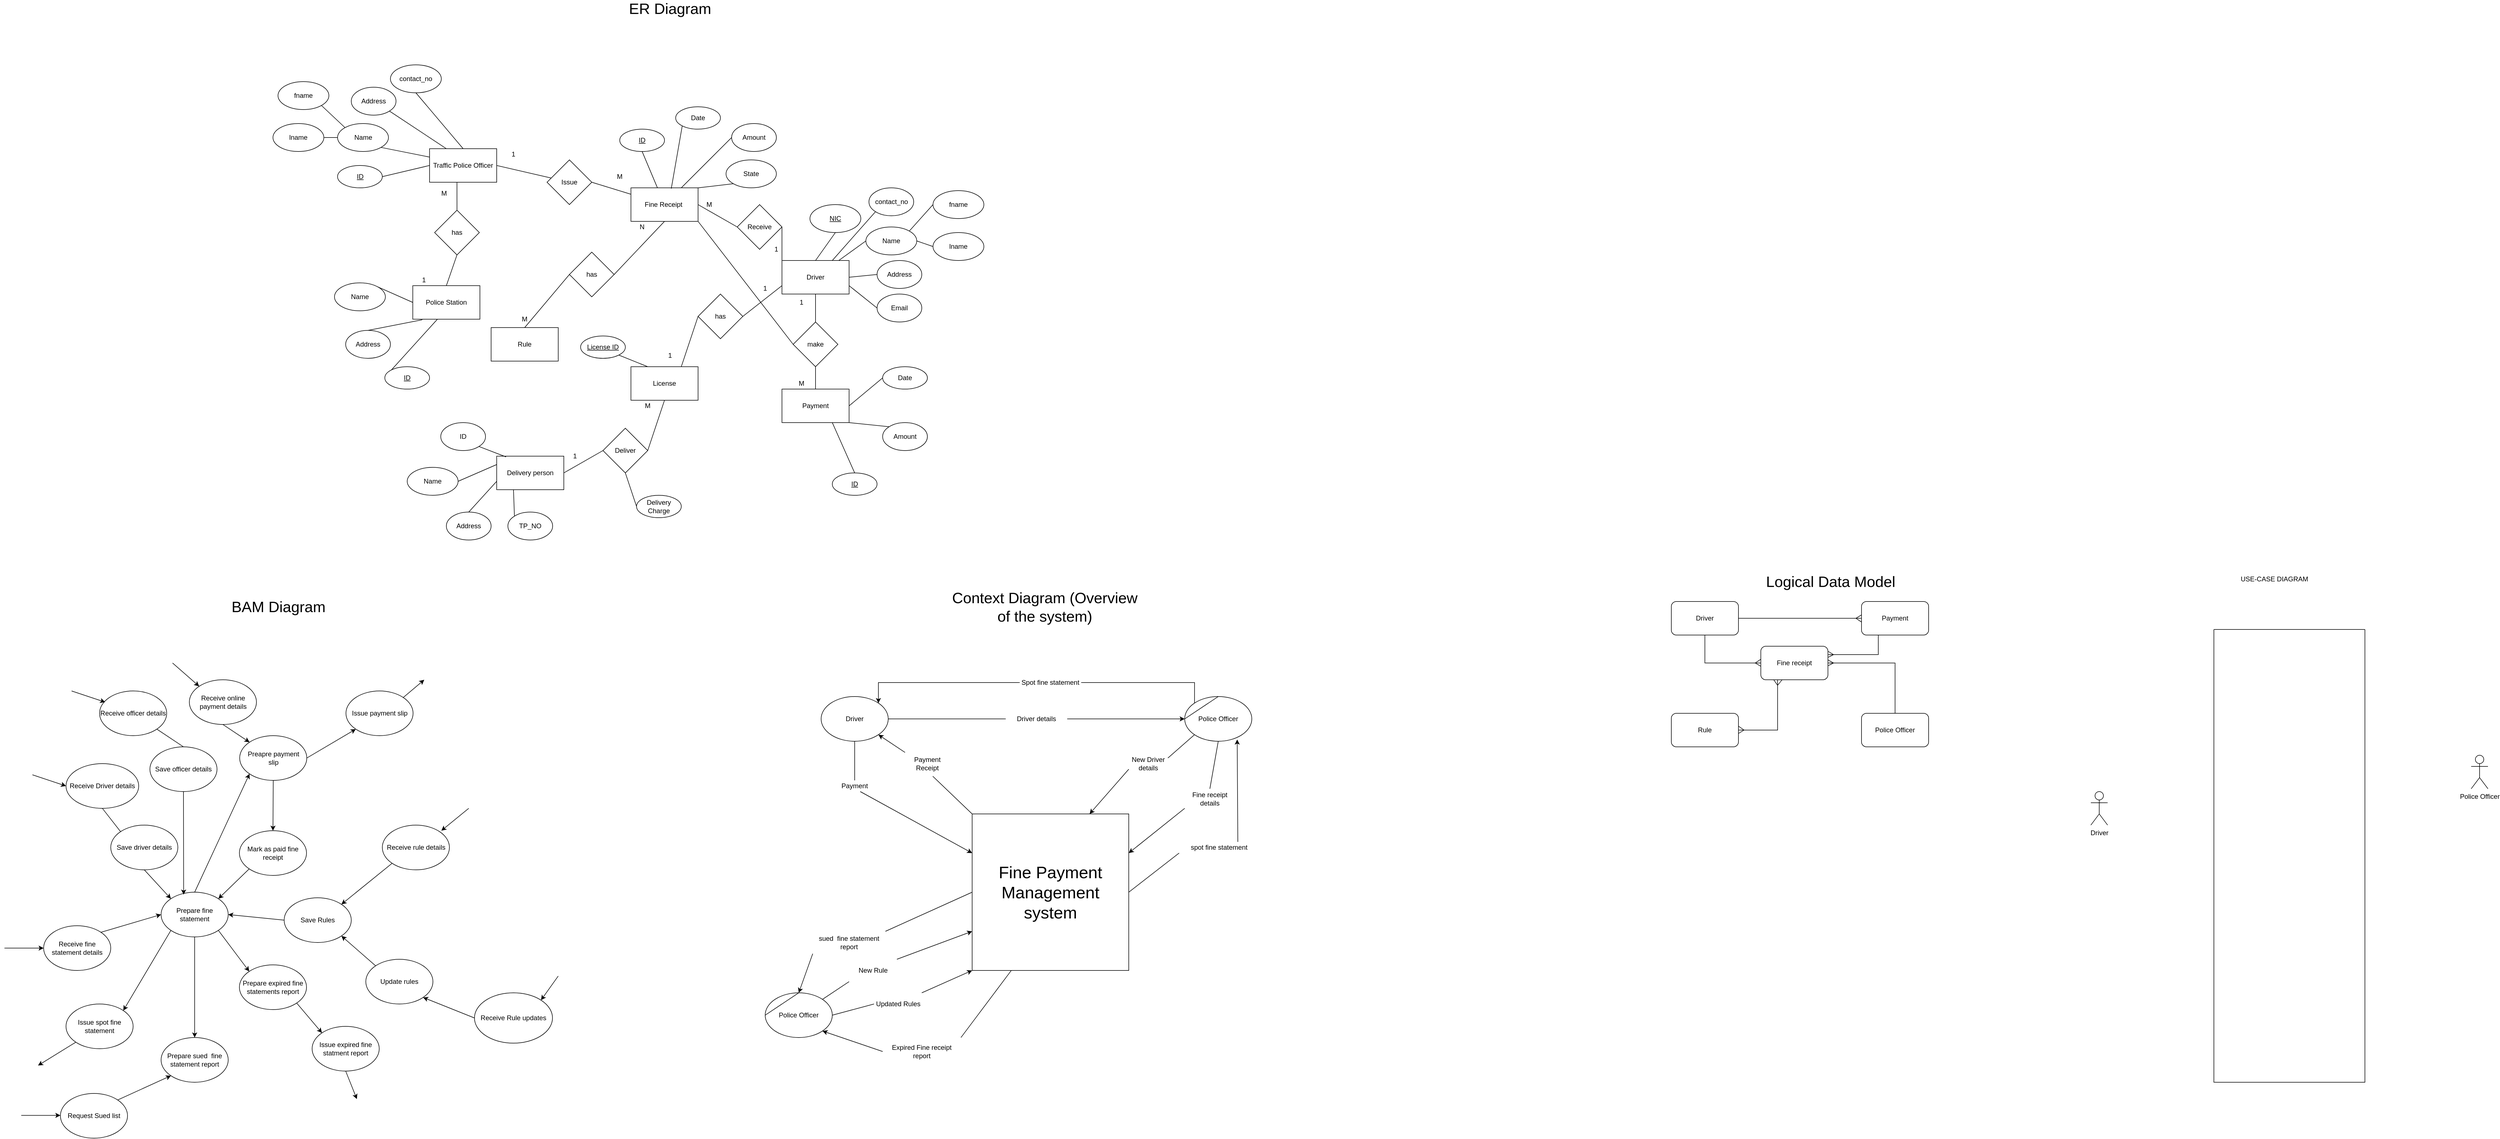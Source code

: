<mxfile version="14.9.6" type="device"><diagram id="SOMLoF3WsTSapJryf_OE" name="Page-1"><mxGraphModel dx="1952" dy="1344" grid="1" gridSize="10" guides="1" tooltips="1" connect="1" arrows="1" fold="1" page="1" pageScale="1" pageWidth="1100" pageHeight="850" math="0" shadow="0"><root><mxCell id="0"/><mxCell id="1" parent="0"/><mxCell id="6m4Za0w3_6mD5uluf5wM-3" style="rounded=0;orthogonalLoop=1;jettySize=auto;html=1;exitX=1;exitY=0.5;exitDx=0;exitDy=0;endArrow=none;endFill=0;" parent="1" source="eKepySgsx1S8fbfSfoYt-1" target="6m4Za0w3_6mD5uluf5wM-2" edge="1"><mxGeometry relative="1" as="geometry"/></mxCell><mxCell id="eKepySgsx1S8fbfSfoYt-1" value="Traffic Police Officer" style="rounded=0;whiteSpace=wrap;html=1;" parent="1" vertex="1"><mxGeometry x="180" y="110" width="120" height="60" as="geometry"/></mxCell><mxCell id="eKepySgsx1S8fbfSfoYt-10" style="rounded=0;orthogonalLoop=1;jettySize=auto;html=1;exitX=1;exitY=0;exitDx=0;exitDy=0;entryX=0;entryY=1;entryDx=0;entryDy=0;endArrow=none;endFill=0;" parent="1" source="eKepySgsx1S8fbfSfoYt-2" target="eKepySgsx1S8fbfSfoYt-8" edge="1"><mxGeometry relative="1" as="geometry"/></mxCell><mxCell id="6m4Za0w3_6mD5uluf5wM-8" style="rounded=0;orthogonalLoop=1;jettySize=auto;html=1;exitX=1;exitY=0.5;exitDx=0;exitDy=0;entryX=0;entryY=0.5;entryDx=0;entryDy=0;endArrow=none;endFill=0;" parent="1" source="eKepySgsx1S8fbfSfoYt-2" target="6m4Za0w3_6mD5uluf5wM-1" edge="1"><mxGeometry relative="1" as="geometry"/></mxCell><mxCell id="6m4Za0w3_6mD5uluf5wM-39" style="edgeStyle=none;rounded=0;orthogonalLoop=1;jettySize=auto;html=1;exitX=0.5;exitY=1;exitDx=0;exitDy=0;entryX=1;entryY=0.5;entryDx=0;entryDy=0;endArrow=none;endFill=0;" parent="1" source="eKepySgsx1S8fbfSfoYt-2" target="6m4Za0w3_6mD5uluf5wM-38" edge="1"><mxGeometry relative="1" as="geometry"/></mxCell><mxCell id="6-KP00Nc1R5O8vQUzfgm-1" style="rounded=0;orthogonalLoop=1;jettySize=auto;html=1;exitX=1;exitY=1;exitDx=0;exitDy=0;entryX=0;entryY=0.5;entryDx=0;entryDy=0;endArrow=none;endFill=0;" parent="1" source="eKepySgsx1S8fbfSfoYt-2" target="6m4Za0w3_6mD5uluf5wM-10" edge="1"><mxGeometry relative="1" as="geometry"/></mxCell><mxCell id="eKepySgsx1S8fbfSfoYt-2" value="Fine Receipt&amp;nbsp;" style="rounded=0;whiteSpace=wrap;html=1;" parent="1" vertex="1"><mxGeometry x="540" y="180" width="120" height="60" as="geometry"/></mxCell><mxCell id="6m4Za0w3_6mD5uluf5wM-6" style="rounded=0;orthogonalLoop=1;jettySize=auto;html=1;exitX=0.5;exitY=0;exitDx=0;exitDy=0;entryX=0.5;entryY=1;entryDx=0;entryDy=0;endArrow=none;endFill=0;" parent="1" source="eKepySgsx1S8fbfSfoYt-3" target="6m4Za0w3_6mD5uluf5wM-5" edge="1"><mxGeometry relative="1" as="geometry"/></mxCell><mxCell id="eKepySgsx1S8fbfSfoYt-3" value="Police Station" style="rounded=0;whiteSpace=wrap;html=1;" parent="1" vertex="1"><mxGeometry x="150" y="355" width="120" height="60" as="geometry"/></mxCell><mxCell id="6m4Za0w3_6mD5uluf5wM-13" style="edgeStyle=none;rounded=0;orthogonalLoop=1;jettySize=auto;html=1;exitX=0.5;exitY=1;exitDx=0;exitDy=0;entryX=0.5;entryY=0;entryDx=0;entryDy=0;endArrow=none;endFill=0;" parent="1" source="eKepySgsx1S8fbfSfoYt-4" target="6m4Za0w3_6mD5uluf5wM-10" edge="1"><mxGeometry relative="1" as="geometry"/></mxCell><mxCell id="6m4Za0w3_6mD5uluf5wM-77" style="edgeStyle=none;rounded=0;orthogonalLoop=1;jettySize=auto;html=1;exitX=0;exitY=0.75;exitDx=0;exitDy=0;entryX=1;entryY=0.5;entryDx=0;entryDy=0;endArrow=none;endFill=0;" parent="1" source="eKepySgsx1S8fbfSfoYt-4" target="6m4Za0w3_6mD5uluf5wM-76" edge="1"><mxGeometry relative="1" as="geometry"/></mxCell><mxCell id="eKepySgsx1S8fbfSfoYt-4" value="Driver" style="rounded=0;whiteSpace=wrap;html=1;" parent="1" vertex="1"><mxGeometry x="810" y="310" width="120" height="60" as="geometry"/></mxCell><mxCell id="eKepySgsx1S8fbfSfoYt-5" value="Rule" style="rounded=0;whiteSpace=wrap;html=1;" parent="1" vertex="1"><mxGeometry x="290" y="430" width="120" height="60" as="geometry"/></mxCell><mxCell id="eKepySgsx1S8fbfSfoYt-7" value="Payment" style="rounded=0;whiteSpace=wrap;html=1;" parent="1" vertex="1"><mxGeometry x="810" y="540" width="120" height="60" as="geometry"/></mxCell><mxCell id="eKepySgsx1S8fbfSfoYt-8" value="State" style="ellipse;whiteSpace=wrap;html=1;" parent="1" vertex="1"><mxGeometry x="710" y="130" width="90" height="50" as="geometry"/></mxCell><mxCell id="6m4Za0w3_6mD5uluf5wM-9" style="edgeStyle=none;rounded=0;orthogonalLoop=1;jettySize=auto;html=1;exitX=1;exitY=0.5;exitDx=0;exitDy=0;entryX=0;entryY=0.25;entryDx=0;entryDy=0;endArrow=none;endFill=0;" parent="1" source="6m4Za0w3_6mD5uluf5wM-1" target="eKepySgsx1S8fbfSfoYt-4" edge="1"><mxGeometry relative="1" as="geometry"/></mxCell><mxCell id="6m4Za0w3_6mD5uluf5wM-1" value="Receive" style="rhombus;whiteSpace=wrap;html=1;" parent="1" vertex="1"><mxGeometry x="730" y="210" width="80" height="80" as="geometry"/></mxCell><mxCell id="6m4Za0w3_6mD5uluf5wM-4" style="rounded=0;orthogonalLoop=1;jettySize=auto;html=1;exitX=1;exitY=0.5;exitDx=0;exitDy=0;endArrow=none;endFill=0;" parent="1" source="6m4Za0w3_6mD5uluf5wM-2" target="eKepySgsx1S8fbfSfoYt-2" edge="1"><mxGeometry relative="1" as="geometry"/></mxCell><mxCell id="6m4Za0w3_6mD5uluf5wM-2" value="Issue" style="rhombus;whiteSpace=wrap;html=1;" parent="1" vertex="1"><mxGeometry x="390" y="130" width="80" height="80" as="geometry"/></mxCell><mxCell id="6m4Za0w3_6mD5uluf5wM-7" style="edgeStyle=orthogonalEdgeStyle;rounded=0;orthogonalLoop=1;jettySize=auto;html=1;exitX=0.5;exitY=0;exitDx=0;exitDy=0;entryX=0.408;entryY=1;entryDx=0;entryDy=0;entryPerimeter=0;endArrow=none;endFill=0;" parent="1" source="6m4Za0w3_6mD5uluf5wM-5" target="eKepySgsx1S8fbfSfoYt-1" edge="1"><mxGeometry relative="1" as="geometry"/></mxCell><mxCell id="6m4Za0w3_6mD5uluf5wM-5" value="has" style="rhombus;whiteSpace=wrap;html=1;" parent="1" vertex="1"><mxGeometry x="189" y="220" width="80" height="80" as="geometry"/></mxCell><mxCell id="6m4Za0w3_6mD5uluf5wM-14" style="edgeStyle=none;rounded=0;orthogonalLoop=1;jettySize=auto;html=1;exitX=0.5;exitY=1;exitDx=0;exitDy=0;entryX=0.5;entryY=0;entryDx=0;entryDy=0;endArrow=none;endFill=0;" parent="1" source="6m4Za0w3_6mD5uluf5wM-10" target="eKepySgsx1S8fbfSfoYt-7" edge="1"><mxGeometry relative="1" as="geometry"/></mxCell><mxCell id="6m4Za0w3_6mD5uluf5wM-10" value="make" style="rhombus;whiteSpace=wrap;html=1;" parent="1" vertex="1"><mxGeometry x="830" y="420" width="80" height="80" as="geometry"/></mxCell><mxCell id="6m4Za0w3_6mD5uluf5wM-20" style="edgeStyle=none;rounded=0;orthogonalLoop=1;jettySize=auto;html=1;exitX=1;exitY=0;exitDx=0;exitDy=0;entryX=0;entryY=0.5;entryDx=0;entryDy=0;endArrow=none;endFill=0;" parent="1" source="6m4Za0w3_6mD5uluf5wM-15" target="eKepySgsx1S8fbfSfoYt-3" edge="1"><mxGeometry relative="1" as="geometry"/></mxCell><mxCell id="6m4Za0w3_6mD5uluf5wM-15" value="Name" style="ellipse;whiteSpace=wrap;html=1;" parent="1" vertex="1"><mxGeometry x="10" y="350" width="91" height="50" as="geometry"/></mxCell><mxCell id="6m4Za0w3_6mD5uluf5wM-21" style="edgeStyle=none;rounded=0;orthogonalLoop=1;jettySize=auto;html=1;exitX=0.5;exitY=0;exitDx=0;exitDy=0;entryX=0.142;entryY=1.017;entryDx=0;entryDy=0;entryPerimeter=0;endArrow=none;endFill=0;" parent="1" source="6m4Za0w3_6mD5uluf5wM-16" target="eKepySgsx1S8fbfSfoYt-3" edge="1"><mxGeometry relative="1" as="geometry"/></mxCell><mxCell id="6m4Za0w3_6mD5uluf5wM-16" value="Address" style="ellipse;whiteSpace=wrap;html=1;" parent="1" vertex="1"><mxGeometry x="30" y="435" width="80" height="50" as="geometry"/></mxCell><mxCell id="6m4Za0w3_6mD5uluf5wM-22" style="edgeStyle=none;rounded=0;orthogonalLoop=1;jettySize=auto;html=1;exitX=0;exitY=0;exitDx=0;exitDy=0;entryX=0.367;entryY=1;entryDx=0;entryDy=0;entryPerimeter=0;endArrow=none;endFill=0;" parent="1" source="6m4Za0w3_6mD5uluf5wM-17" target="eKepySgsx1S8fbfSfoYt-3" edge="1"><mxGeometry relative="1" as="geometry"/></mxCell><mxCell id="6m4Za0w3_6mD5uluf5wM-17" value="&lt;u&gt;ID&lt;/u&gt;" style="ellipse;whiteSpace=wrap;html=1;" parent="1" vertex="1"><mxGeometry x="100" y="500" width="80" height="40" as="geometry"/></mxCell><mxCell id="6m4Za0w3_6mD5uluf5wM-18" value="M" style="text;html=1;strokeColor=none;fillColor=none;align=center;verticalAlign=middle;whiteSpace=wrap;rounded=0;" parent="1" vertex="1"><mxGeometry x="185.5" y="180" width="40" height="20" as="geometry"/></mxCell><mxCell id="6m4Za0w3_6mD5uluf5wM-19" value="1" style="text;html=1;strokeColor=none;fillColor=none;align=center;verticalAlign=middle;whiteSpace=wrap;rounded=0;" parent="1" vertex="1"><mxGeometry x="150" y="335" width="40" height="20" as="geometry"/></mxCell><mxCell id="6m4Za0w3_6mD5uluf5wM-23" value="1" style="text;html=1;strokeColor=none;fillColor=none;align=center;verticalAlign=middle;whiteSpace=wrap;rounded=0;" parent="1" vertex="1"><mxGeometry x="310" y="110" width="40" height="20" as="geometry"/></mxCell><mxCell id="6m4Za0w3_6mD5uluf5wM-24" value="M" style="text;html=1;strokeColor=none;fillColor=none;align=center;verticalAlign=middle;whiteSpace=wrap;rounded=0;" parent="1" vertex="1"><mxGeometry x="500" y="150" width="40" height="20" as="geometry"/></mxCell><mxCell id="6m4Za0w3_6mD5uluf5wM-58" style="edgeStyle=none;rounded=0;orthogonalLoop=1;jettySize=auto;html=1;exitX=1;exitY=1;exitDx=0;exitDy=0;entryX=0;entryY=0.25;entryDx=0;entryDy=0;endArrow=none;endFill=0;" parent="1" source="6m4Za0w3_6mD5uluf5wM-26" target="eKepySgsx1S8fbfSfoYt-1" edge="1"><mxGeometry relative="1" as="geometry"/></mxCell><mxCell id="6m4Za0w3_6mD5uluf5wM-26" value="Name" style="ellipse;whiteSpace=wrap;html=1;" parent="1" vertex="1"><mxGeometry x="15.5" y="65" width="91" height="50" as="geometry"/></mxCell><mxCell id="6m4Za0w3_6mD5uluf5wM-57" style="edgeStyle=none;rounded=0;orthogonalLoop=1;jettySize=auto;html=1;exitX=1;exitY=1;exitDx=0;exitDy=0;entryX=0.25;entryY=0;entryDx=0;entryDy=0;endArrow=none;endFill=0;" parent="1" source="6m4Za0w3_6mD5uluf5wM-27" target="eKepySgsx1S8fbfSfoYt-1" edge="1"><mxGeometry relative="1" as="geometry"/></mxCell><mxCell id="6m4Za0w3_6mD5uluf5wM-27" value="Address" style="ellipse;whiteSpace=wrap;html=1;" parent="1" vertex="1"><mxGeometry x="40" width="80" height="50" as="geometry"/></mxCell><mxCell id="6m4Za0w3_6mD5uluf5wM-59" style="edgeStyle=none;rounded=0;orthogonalLoop=1;jettySize=auto;html=1;exitX=1;exitY=0.5;exitDx=0;exitDy=0;entryX=0;entryY=0.5;entryDx=0;entryDy=0;endArrow=none;endFill=0;" parent="1" source="6m4Za0w3_6mD5uluf5wM-28" target="eKepySgsx1S8fbfSfoYt-1" edge="1"><mxGeometry relative="1" as="geometry"/></mxCell><mxCell id="6m4Za0w3_6mD5uluf5wM-28" value="&lt;u&gt;ID&lt;/u&gt;" style="ellipse;whiteSpace=wrap;html=1;" parent="1" vertex="1"><mxGeometry x="15.5" y="140" width="80" height="40" as="geometry"/></mxCell><mxCell id="6m4Za0w3_6mD5uluf5wM-60" style="edgeStyle=none;rounded=0;orthogonalLoop=1;jettySize=auto;html=1;exitX=0.5;exitY=1;exitDx=0;exitDy=0;endArrow=none;endFill=0;" parent="1" source="6m4Za0w3_6mD5uluf5wM-29" target="eKepySgsx1S8fbfSfoYt-2" edge="1"><mxGeometry relative="1" as="geometry"/></mxCell><mxCell id="6m4Za0w3_6mD5uluf5wM-29" value="&lt;u&gt;ID&lt;/u&gt;" style="ellipse;whiteSpace=wrap;html=1;" parent="1" vertex="1"><mxGeometry x="520" y="75" width="80" height="40" as="geometry"/></mxCell><mxCell id="6m4Za0w3_6mD5uluf5wM-33" value="M" style="text;html=1;strokeColor=none;fillColor=none;align=center;verticalAlign=middle;whiteSpace=wrap;rounded=0;" parent="1" vertex="1"><mxGeometry x="660" y="200" width="40" height="20" as="geometry"/></mxCell><mxCell id="6m4Za0w3_6mD5uluf5wM-34" value="1" style="text;html=1;strokeColor=none;fillColor=none;align=center;verticalAlign=middle;whiteSpace=wrap;rounded=0;" parent="1" vertex="1"><mxGeometry x="780" y="280" width="40" height="20" as="geometry"/></mxCell><mxCell id="6m4Za0w3_6mD5uluf5wM-36" value="1" style="text;html=1;strokeColor=none;fillColor=none;align=center;verticalAlign=middle;whiteSpace=wrap;rounded=0;" parent="1" vertex="1"><mxGeometry x="825" y="375" width="40" height="20" as="geometry"/></mxCell><mxCell id="6m4Za0w3_6mD5uluf5wM-37" value="M" style="text;html=1;strokeColor=none;fillColor=none;align=center;verticalAlign=middle;whiteSpace=wrap;rounded=0;" parent="1" vertex="1"><mxGeometry x="825" y="520" width="40" height="20" as="geometry"/></mxCell><mxCell id="6m4Za0w3_6mD5uluf5wM-40" style="edgeStyle=none;rounded=0;orthogonalLoop=1;jettySize=auto;html=1;exitX=0;exitY=0.5;exitDx=0;exitDy=0;entryX=0.5;entryY=0;entryDx=0;entryDy=0;endArrow=none;endFill=0;" parent="1" source="6m4Za0w3_6mD5uluf5wM-38" target="eKepySgsx1S8fbfSfoYt-5" edge="1"><mxGeometry relative="1" as="geometry"/></mxCell><mxCell id="6m4Za0w3_6mD5uluf5wM-38" value="has" style="rhombus;whiteSpace=wrap;html=1;" parent="1" vertex="1"><mxGeometry x="430" y="295" width="80" height="80" as="geometry"/></mxCell><mxCell id="6m4Za0w3_6mD5uluf5wM-41" value="M" style="text;html=1;strokeColor=none;fillColor=none;align=center;verticalAlign=middle;whiteSpace=wrap;rounded=0;" parent="1" vertex="1"><mxGeometry x="330" y="405" width="40" height="20" as="geometry"/></mxCell><mxCell id="6m4Za0w3_6mD5uluf5wM-42" value="N" style="text;html=1;strokeColor=none;fillColor=none;align=center;verticalAlign=middle;whiteSpace=wrap;rounded=0;" parent="1" vertex="1"><mxGeometry x="540" y="240" width="40" height="20" as="geometry"/></mxCell><mxCell id="6m4Za0w3_6mD5uluf5wM-62" style="edgeStyle=none;rounded=0;orthogonalLoop=1;jettySize=auto;html=1;exitX=0;exitY=1;exitDx=0;exitDy=0;entryX=0.601;entryY=0.023;entryDx=0;entryDy=0;entryPerimeter=0;endArrow=none;endFill=0;" parent="1" source="6m4Za0w3_6mD5uluf5wM-61" target="eKepySgsx1S8fbfSfoYt-2" edge="1"><mxGeometry relative="1" as="geometry"/></mxCell><mxCell id="6m4Za0w3_6mD5uluf5wM-61" value="Date" style="ellipse;whiteSpace=wrap;html=1;" parent="1" vertex="1"><mxGeometry x="620" y="35" width="80" height="40" as="geometry"/></mxCell><mxCell id="6m4Za0w3_6mD5uluf5wM-64" style="edgeStyle=none;rounded=0;orthogonalLoop=1;jettySize=auto;html=1;exitX=0;exitY=0.5;exitDx=0;exitDy=0;entryX=0.75;entryY=0;entryDx=0;entryDy=0;endArrow=none;endFill=0;" parent="1" source="6m4Za0w3_6mD5uluf5wM-63" target="eKepySgsx1S8fbfSfoYt-2" edge="1"><mxGeometry relative="1" as="geometry"/></mxCell><mxCell id="6m4Za0w3_6mD5uluf5wM-63" value="Amount" style="ellipse;whiteSpace=wrap;html=1;" parent="1" vertex="1"><mxGeometry x="720" y="65" width="80" height="50" as="geometry"/></mxCell><mxCell id="6m4Za0w3_6mD5uluf5wM-67" style="edgeStyle=none;rounded=0;orthogonalLoop=1;jettySize=auto;html=1;exitX=0;exitY=0.5;exitDx=0;exitDy=0;endArrow=none;endFill=0;" parent="1" source="6m4Za0w3_6mD5uluf5wM-65" target="eKepySgsx1S8fbfSfoYt-4" edge="1"><mxGeometry relative="1" as="geometry"/></mxCell><mxCell id="6m4Za0w3_6mD5uluf5wM-65" value="Name" style="ellipse;whiteSpace=wrap;html=1;" parent="1" vertex="1"><mxGeometry x="960" y="250" width="91" height="50" as="geometry"/></mxCell><mxCell id="6m4Za0w3_6mD5uluf5wM-68" style="edgeStyle=none;rounded=0;orthogonalLoop=1;jettySize=auto;html=1;exitX=0;exitY=0.5;exitDx=0;exitDy=0;entryX=1;entryY=0.5;entryDx=0;entryDy=0;endArrow=none;endFill=0;" parent="1" source="6m4Za0w3_6mD5uluf5wM-66" target="eKepySgsx1S8fbfSfoYt-4" edge="1"><mxGeometry relative="1" as="geometry"/></mxCell><mxCell id="6m4Za0w3_6mD5uluf5wM-66" value="Address" style="ellipse;whiteSpace=wrap;html=1;" parent="1" vertex="1"><mxGeometry x="980" y="310" width="80" height="50" as="geometry"/></mxCell><mxCell id="6m4Za0w3_6mD5uluf5wM-92" style="edgeStyle=none;rounded=0;orthogonalLoop=1;jettySize=auto;html=1;exitX=0.5;exitY=0;exitDx=0;exitDy=0;entryX=0.75;entryY=1;entryDx=0;entryDy=0;endArrow=none;endFill=0;" parent="1" source="6m4Za0w3_6mD5uluf5wM-69" target="eKepySgsx1S8fbfSfoYt-7" edge="1"><mxGeometry relative="1" as="geometry"/></mxCell><mxCell id="6m4Za0w3_6mD5uluf5wM-69" value="&lt;u&gt;ID&lt;/u&gt;" style="ellipse;whiteSpace=wrap;html=1;" parent="1" vertex="1"><mxGeometry x="900" y="690" width="80" height="40" as="geometry"/></mxCell><mxCell id="6m4Za0w3_6mD5uluf5wM-94" style="edgeStyle=none;rounded=0;orthogonalLoop=1;jettySize=auto;html=1;exitX=0;exitY=0.5;exitDx=0;exitDy=0;entryX=1;entryY=0.5;entryDx=0;entryDy=0;endArrow=none;endFill=0;" parent="1" source="6m4Za0w3_6mD5uluf5wM-70" target="eKepySgsx1S8fbfSfoYt-7" edge="1"><mxGeometry relative="1" as="geometry"/></mxCell><mxCell id="6m4Za0w3_6mD5uluf5wM-70" value="Date" style="ellipse;whiteSpace=wrap;html=1;" parent="1" vertex="1"><mxGeometry x="990" y="500" width="80" height="40" as="geometry"/></mxCell><mxCell id="6m4Za0w3_6mD5uluf5wM-93" style="edgeStyle=none;rounded=0;orthogonalLoop=1;jettySize=auto;html=1;exitX=0;exitY=0;exitDx=0;exitDy=0;entryX=1;entryY=1;entryDx=0;entryDy=0;endArrow=none;endFill=0;" parent="1" source="6m4Za0w3_6mD5uluf5wM-71" target="eKepySgsx1S8fbfSfoYt-7" edge="1"><mxGeometry relative="1" as="geometry"/></mxCell><mxCell id="6m4Za0w3_6mD5uluf5wM-71" value="Amount" style="ellipse;whiteSpace=wrap;html=1;" parent="1" vertex="1"><mxGeometry x="990" y="600" width="80" height="50" as="geometry"/></mxCell><mxCell id="6m4Za0w3_6mD5uluf5wM-95" style="edgeStyle=none;rounded=0;orthogonalLoop=1;jettySize=auto;html=1;exitX=0;exitY=0.5;exitDx=0;exitDy=0;entryX=0.5;entryY=1;entryDx=0;entryDy=0;endArrow=none;endFill=0;" parent="1" source="6m4Za0w3_6mD5uluf5wM-72" target="6m4Za0w3_6mD5uluf5wM-83" edge="1"><mxGeometry relative="1" as="geometry"/></mxCell><mxCell id="6m4Za0w3_6mD5uluf5wM-72" value="Delivery Charge" style="ellipse;whiteSpace=wrap;html=1;" parent="1" vertex="1"><mxGeometry x="550" y="730" width="80" height="40" as="geometry"/></mxCell><mxCell id="6m4Za0w3_6mD5uluf5wM-84" style="edgeStyle=none;rounded=0;orthogonalLoop=1;jettySize=auto;html=1;exitX=1;exitY=0.5;exitDx=0;exitDy=0;entryX=0;entryY=0.5;entryDx=0;entryDy=0;endArrow=none;endFill=0;" parent="1" source="6m4Za0w3_6mD5uluf5wM-73" target="6m4Za0w3_6mD5uluf5wM-83" edge="1"><mxGeometry relative="1" as="geometry"/></mxCell><mxCell id="6m4Za0w3_6mD5uluf5wM-73" value="Delivery person" style="rounded=0;whiteSpace=wrap;html=1;" parent="1" vertex="1"><mxGeometry x="300" y="660" width="120" height="60" as="geometry"/></mxCell><mxCell id="6m4Za0w3_6mD5uluf5wM-74" value="License" style="rounded=0;whiteSpace=wrap;html=1;" parent="1" vertex="1"><mxGeometry x="540" y="500" width="120" height="60" as="geometry"/></mxCell><mxCell id="6m4Za0w3_6mD5uluf5wM-99" style="edgeStyle=none;rounded=0;orthogonalLoop=1;jettySize=auto;html=1;exitX=1;exitY=1;exitDx=0;exitDy=0;entryX=0.25;entryY=0;entryDx=0;entryDy=0;endArrow=none;endFill=0;" parent="1" source="6m4Za0w3_6mD5uluf5wM-75" target="6m4Za0w3_6mD5uluf5wM-74" edge="1"><mxGeometry relative="1" as="geometry"/></mxCell><mxCell id="6m4Za0w3_6mD5uluf5wM-75" value="&lt;u&gt;License ID&lt;/u&gt;" style="ellipse;whiteSpace=wrap;html=1;" parent="1" vertex="1"><mxGeometry x="450" y="445" width="80" height="40" as="geometry"/></mxCell><mxCell id="6m4Za0w3_6mD5uluf5wM-78" style="edgeStyle=none;rounded=0;orthogonalLoop=1;jettySize=auto;html=1;exitX=0;exitY=0.5;exitDx=0;exitDy=0;entryX=0.75;entryY=0;entryDx=0;entryDy=0;endArrow=none;endFill=0;" parent="1" source="6m4Za0w3_6mD5uluf5wM-76" target="6m4Za0w3_6mD5uluf5wM-74" edge="1"><mxGeometry relative="1" as="geometry"/></mxCell><mxCell id="6m4Za0w3_6mD5uluf5wM-76" value="has" style="rhombus;whiteSpace=wrap;html=1;" parent="1" vertex="1"><mxGeometry x="660" y="370" width="80" height="80" as="geometry"/></mxCell><mxCell id="6m4Za0w3_6mD5uluf5wM-89" style="edgeStyle=none;rounded=0;orthogonalLoop=1;jettySize=auto;html=1;exitX=1;exitY=0.5;exitDx=0;exitDy=0;entryX=0;entryY=0.25;entryDx=0;entryDy=0;endArrow=none;endFill=0;" parent="1" source="6m4Za0w3_6mD5uluf5wM-79" target="6m4Za0w3_6mD5uluf5wM-73" edge="1"><mxGeometry relative="1" as="geometry"/></mxCell><mxCell id="6m4Za0w3_6mD5uluf5wM-79" value="Name" style="ellipse;whiteSpace=wrap;html=1;" parent="1" vertex="1"><mxGeometry x="140" y="680" width="91" height="50" as="geometry"/></mxCell><mxCell id="6m4Za0w3_6mD5uluf5wM-90" style="edgeStyle=none;rounded=0;orthogonalLoop=1;jettySize=auto;html=1;exitX=0.5;exitY=0;exitDx=0;exitDy=0;entryX=0;entryY=0.75;entryDx=0;entryDy=0;endArrow=none;endFill=0;" parent="1" source="6m4Za0w3_6mD5uluf5wM-80" target="6m4Za0w3_6mD5uluf5wM-73" edge="1"><mxGeometry relative="1" as="geometry"/></mxCell><mxCell id="6m4Za0w3_6mD5uluf5wM-80" value="Address" style="ellipse;whiteSpace=wrap;html=1;" parent="1" vertex="1"><mxGeometry x="210" y="760" width="80" height="50" as="geometry"/></mxCell><mxCell id="6m4Za0w3_6mD5uluf5wM-91" style="edgeStyle=none;rounded=0;orthogonalLoop=1;jettySize=auto;html=1;exitX=0;exitY=0;exitDx=0;exitDy=0;entryX=0.25;entryY=1;entryDx=0;entryDy=0;endArrow=none;endFill=0;" parent="1" source="6m4Za0w3_6mD5uluf5wM-81" target="6m4Za0w3_6mD5uluf5wM-73" edge="1"><mxGeometry relative="1" as="geometry"/></mxCell><mxCell id="6m4Za0w3_6mD5uluf5wM-81" value="TP_NO" style="ellipse;whiteSpace=wrap;html=1;" parent="1" vertex="1"><mxGeometry x="320" y="760" width="80" height="50" as="geometry"/></mxCell><mxCell id="6m4Za0w3_6mD5uluf5wM-88" style="edgeStyle=none;rounded=0;orthogonalLoop=1;jettySize=auto;html=1;exitX=1;exitY=1;exitDx=0;exitDy=0;entryX=0.14;entryY=0.023;entryDx=0;entryDy=0;entryPerimeter=0;endArrow=none;endFill=0;" parent="1" source="6m4Za0w3_6mD5uluf5wM-82" target="6m4Za0w3_6mD5uluf5wM-73" edge="1"><mxGeometry relative="1" as="geometry"/></mxCell><mxCell id="6m4Za0w3_6mD5uluf5wM-82" value="ID" style="ellipse;whiteSpace=wrap;html=1;" parent="1" vertex="1"><mxGeometry x="200" y="600" width="80" height="50" as="geometry"/></mxCell><mxCell id="6m4Za0w3_6mD5uluf5wM-85" style="edgeStyle=none;rounded=0;orthogonalLoop=1;jettySize=auto;html=1;exitX=1;exitY=0.5;exitDx=0;exitDy=0;entryX=0.5;entryY=1;entryDx=0;entryDy=0;endArrow=none;endFill=0;" parent="1" source="6m4Za0w3_6mD5uluf5wM-83" target="6m4Za0w3_6mD5uluf5wM-74" edge="1"><mxGeometry relative="1" as="geometry"/></mxCell><mxCell id="6m4Za0w3_6mD5uluf5wM-83" value="Deliver" style="rhombus;whiteSpace=wrap;html=1;" parent="1" vertex="1"><mxGeometry x="490" y="610" width="80" height="80" as="geometry"/></mxCell><mxCell id="6m4Za0w3_6mD5uluf5wM-86" value="M" style="text;html=1;strokeColor=none;fillColor=none;align=center;verticalAlign=middle;whiteSpace=wrap;rounded=0;" parent="1" vertex="1"><mxGeometry x="550" y="560" width="40" height="20" as="geometry"/></mxCell><mxCell id="6m4Za0w3_6mD5uluf5wM-87" value="1" style="text;html=1;strokeColor=none;fillColor=none;align=center;verticalAlign=middle;whiteSpace=wrap;rounded=0;" parent="1" vertex="1"><mxGeometry x="420" y="650" width="40" height="20" as="geometry"/></mxCell><mxCell id="6m4Za0w3_6mD5uluf5wM-97" value="1" style="text;html=1;strokeColor=none;fillColor=none;align=center;verticalAlign=middle;whiteSpace=wrap;rounded=0;" parent="1" vertex="1"><mxGeometry x="760" y="350" width="40" height="20" as="geometry"/></mxCell><mxCell id="6m4Za0w3_6mD5uluf5wM-98" value="1" style="text;html=1;strokeColor=none;fillColor=none;align=center;verticalAlign=middle;whiteSpace=wrap;rounded=0;" parent="1" vertex="1"><mxGeometry x="590" y="470" width="40" height="20" as="geometry"/></mxCell><mxCell id="6m4Za0w3_6mD5uluf5wM-102" style="edgeStyle=none;rounded=0;orthogonalLoop=1;jettySize=auto;html=1;exitX=0.5;exitY=1;exitDx=0;exitDy=0;entryX=0.5;entryY=0;entryDx=0;entryDy=0;endArrow=none;endFill=0;" parent="1" source="6m4Za0w3_6mD5uluf5wM-100" target="eKepySgsx1S8fbfSfoYt-4" edge="1"><mxGeometry relative="1" as="geometry"/></mxCell><mxCell id="6m4Za0w3_6mD5uluf5wM-100" value="&lt;u&gt;NIC&lt;/u&gt;" style="ellipse;whiteSpace=wrap;html=1;" parent="1" vertex="1"><mxGeometry x="860" y="210" width="91" height="50" as="geometry"/></mxCell><mxCell id="W_JWZHxOwXxPMO0NrKJ2-2" style="rounded=0;orthogonalLoop=1;jettySize=auto;html=1;exitX=0;exitY=0.5;exitDx=0;exitDy=0;entryX=1;entryY=0.75;entryDx=0;entryDy=0;endArrow=none;endFill=0;" parent="1" source="W_JWZHxOwXxPMO0NrKJ2-1" target="eKepySgsx1S8fbfSfoYt-4" edge="1"><mxGeometry relative="1" as="geometry"/></mxCell><mxCell id="W_JWZHxOwXxPMO0NrKJ2-1" value="Email" style="ellipse;whiteSpace=wrap;html=1;" parent="1" vertex="1"><mxGeometry x="980" y="370" width="80" height="50" as="geometry"/></mxCell><mxCell id="W_JWZHxOwXxPMO0NrKJ2-4" style="edgeStyle=none;rounded=0;orthogonalLoop=1;jettySize=auto;html=1;exitX=0;exitY=1;exitDx=0;exitDy=0;entryX=0.75;entryY=0;entryDx=0;entryDy=0;endArrow=none;endFill=0;" parent="1" source="W_JWZHxOwXxPMO0NrKJ2-3" target="eKepySgsx1S8fbfSfoYt-4" edge="1"><mxGeometry relative="1" as="geometry"/></mxCell><mxCell id="W_JWZHxOwXxPMO0NrKJ2-3" value="contact_no" style="ellipse;whiteSpace=wrap;html=1;" parent="1" vertex="1"><mxGeometry x="965.5" y="180" width="80" height="50" as="geometry"/></mxCell><mxCell id="W_JWZHxOwXxPMO0NrKJ2-8" style="edgeStyle=none;rounded=0;orthogonalLoop=1;jettySize=auto;html=1;exitX=0;exitY=0.5;exitDx=0;exitDy=0;entryX=1;entryY=0;entryDx=0;entryDy=0;endArrow=none;endFill=0;" parent="1" source="W_JWZHxOwXxPMO0NrKJ2-6" target="6m4Za0w3_6mD5uluf5wM-65" edge="1"><mxGeometry relative="1" as="geometry"/></mxCell><mxCell id="W_JWZHxOwXxPMO0NrKJ2-6" value="fname" style="ellipse;whiteSpace=wrap;html=1;" parent="1" vertex="1"><mxGeometry x="1080" y="185" width="91" height="50" as="geometry"/></mxCell><mxCell id="W_JWZHxOwXxPMO0NrKJ2-9" style="edgeStyle=none;rounded=0;orthogonalLoop=1;jettySize=auto;html=1;exitX=0;exitY=0.5;exitDx=0;exitDy=0;entryX=1;entryY=0.5;entryDx=0;entryDy=0;endArrow=none;endFill=0;" parent="1" source="W_JWZHxOwXxPMO0NrKJ2-7" target="6m4Za0w3_6mD5uluf5wM-65" edge="1"><mxGeometry relative="1" as="geometry"/></mxCell><mxCell id="W_JWZHxOwXxPMO0NrKJ2-7" value="lname" style="ellipse;whiteSpace=wrap;html=1;" parent="1" vertex="1"><mxGeometry x="1080" y="260" width="91" height="50" as="geometry"/></mxCell><mxCell id="W_JWZHxOwXxPMO0NrKJ2-11" style="edgeStyle=none;rounded=0;orthogonalLoop=1;jettySize=auto;html=1;exitX=0.5;exitY=1;exitDx=0;exitDy=0;entryX=0.5;entryY=0;entryDx=0;entryDy=0;endArrow=none;endFill=0;" parent="1" source="W_JWZHxOwXxPMO0NrKJ2-10" target="eKepySgsx1S8fbfSfoYt-1" edge="1"><mxGeometry relative="1" as="geometry"/></mxCell><mxCell id="W_JWZHxOwXxPMO0NrKJ2-10" value="contact_no" style="ellipse;whiteSpace=wrap;html=1;" parent="1" vertex="1"><mxGeometry x="110" y="-40" width="91" height="50" as="geometry"/></mxCell><mxCell id="W_JWZHxOwXxPMO0NrKJ2-14" style="edgeStyle=none;rounded=0;orthogonalLoop=1;jettySize=auto;html=1;exitX=1;exitY=1;exitDx=0;exitDy=0;entryX=0;entryY=0;entryDx=0;entryDy=0;endArrow=none;endFill=0;" parent="1" source="W_JWZHxOwXxPMO0NrKJ2-12" target="6m4Za0w3_6mD5uluf5wM-26" edge="1"><mxGeometry relative="1" as="geometry"/></mxCell><mxCell id="W_JWZHxOwXxPMO0NrKJ2-12" value="fname" style="ellipse;whiteSpace=wrap;html=1;" parent="1" vertex="1"><mxGeometry x="-91" y="-10" width="91" height="50" as="geometry"/></mxCell><mxCell id="W_JWZHxOwXxPMO0NrKJ2-15" style="edgeStyle=none;rounded=0;orthogonalLoop=1;jettySize=auto;html=1;exitX=1;exitY=0.5;exitDx=0;exitDy=0;entryX=0;entryY=0.5;entryDx=0;entryDy=0;endArrow=none;endFill=0;" parent="1" source="W_JWZHxOwXxPMO0NrKJ2-13" target="6m4Za0w3_6mD5uluf5wM-26" edge="1"><mxGeometry relative="1" as="geometry"/></mxCell><mxCell id="W_JWZHxOwXxPMO0NrKJ2-13" value="lname" style="ellipse;whiteSpace=wrap;html=1;" parent="1" vertex="1"><mxGeometry x="-100" y="65" width="91" height="50" as="geometry"/></mxCell><mxCell id="QH-8EXphsztoaEObJ-Wn-2" value="&lt;font style=&quot;font-size: 27px&quot;&gt;BAM Diagram&lt;/font&gt;" style="text;html=1;strokeColor=none;fillColor=none;align=center;verticalAlign=middle;whiteSpace=wrap;rounded=0;" parent="1" vertex="1"><mxGeometry x="-180" y="920" width="180" height="20" as="geometry"/></mxCell><mxCell id="QH-8EXphsztoaEObJ-Wn-31" style="edgeStyle=none;rounded=0;orthogonalLoop=1;jettySize=auto;html=1;exitX=0.5;exitY=1;exitDx=0;exitDy=0;entryX=0;entryY=0;entryDx=0;entryDy=0;endArrow=none;endFill=0;" parent="1" source="QH-8EXphsztoaEObJ-Wn-4" target="QH-8EXphsztoaEObJ-Wn-6" edge="1"><mxGeometry relative="1" as="geometry"/></mxCell><mxCell id="QH-8EXphsztoaEObJ-Wn-4" value="&lt;font style=&quot;font-size: 12px&quot;&gt;Receive Driver details&lt;/font&gt;" style="ellipse;whiteSpace=wrap;html=1;" parent="1" vertex="1"><mxGeometry x="-470" y="1210" width="130" height="80" as="geometry"/></mxCell><mxCell id="QH-8EXphsztoaEObJ-Wn-32" style="edgeStyle=none;rounded=0;orthogonalLoop=1;jettySize=auto;html=1;exitX=0.5;exitY=1;exitDx=0;exitDy=0;entryX=0;entryY=0;entryDx=0;entryDy=0;" parent="1" source="QH-8EXphsztoaEObJ-Wn-6" target="QH-8EXphsztoaEObJ-Wn-10" edge="1"><mxGeometry relative="1" as="geometry"/></mxCell><mxCell id="QH-8EXphsztoaEObJ-Wn-6" value="&lt;span&gt;Save driver details&lt;/span&gt;" style="ellipse;whiteSpace=wrap;html=1;" parent="1" vertex="1"><mxGeometry x="-390" y="1320" width="120" height="80" as="geometry"/></mxCell><mxCell id="QH-8EXphsztoaEObJ-Wn-12" style="edgeStyle=none;rounded=0;orthogonalLoop=1;jettySize=auto;html=1;exitX=1;exitY=0;exitDx=0;exitDy=0;entryX=0;entryY=0.5;entryDx=0;entryDy=0;" parent="1" source="QH-8EXphsztoaEObJ-Wn-9" target="QH-8EXphsztoaEObJ-Wn-10" edge="1"><mxGeometry relative="1" as="geometry"/></mxCell><mxCell id="QH-8EXphsztoaEObJ-Wn-9" value="Receive fine statement details" style="ellipse;whiteSpace=wrap;html=1;" parent="1" vertex="1"><mxGeometry x="-510" y="1500" width="120" height="80" as="geometry"/></mxCell><mxCell id="QH-8EXphsztoaEObJ-Wn-23" style="edgeStyle=none;rounded=0;orthogonalLoop=1;jettySize=auto;html=1;exitX=0;exitY=1;exitDx=0;exitDy=0;entryX=1;entryY=0;entryDx=0;entryDy=0;" parent="1" source="QH-8EXphsztoaEObJ-Wn-10" target="QH-8EXphsztoaEObJ-Wn-21" edge="1"><mxGeometry relative="1" as="geometry"/></mxCell><mxCell id="QH-8EXphsztoaEObJ-Wn-25" style="edgeStyle=none;rounded=0;orthogonalLoop=1;jettySize=auto;html=1;exitX=1;exitY=1;exitDx=0;exitDy=0;entryX=0;entryY=0;entryDx=0;entryDy=0;" parent="1" source="QH-8EXphsztoaEObJ-Wn-10" target="QH-8EXphsztoaEObJ-Wn-24" edge="1"><mxGeometry relative="1" as="geometry"/></mxCell><mxCell id="QH-8EXphsztoaEObJ-Wn-35" style="edgeStyle=none;rounded=0;orthogonalLoop=1;jettySize=auto;html=1;exitX=0.5;exitY=0;exitDx=0;exitDy=0;entryX=0;entryY=1;entryDx=0;entryDy=0;" parent="1" source="QH-8EXphsztoaEObJ-Wn-10" target="QH-8EXphsztoaEObJ-Wn-33" edge="1"><mxGeometry relative="1" as="geometry"/></mxCell><mxCell id="QH-8EXphsztoaEObJ-Wn-42" style="edgeStyle=none;rounded=0;orthogonalLoop=1;jettySize=auto;html=1;exitX=0.5;exitY=1;exitDx=0;exitDy=0;" parent="1" source="QH-8EXphsztoaEObJ-Wn-10" target="QH-8EXphsztoaEObJ-Wn-41" edge="1"><mxGeometry relative="1" as="geometry"/></mxCell><mxCell id="QH-8EXphsztoaEObJ-Wn-10" value="&lt;span&gt;Prepare fine statement&lt;/span&gt;" style="ellipse;whiteSpace=wrap;html=1;" parent="1" vertex="1"><mxGeometry x="-300" y="1440" width="120" height="80" as="geometry"/></mxCell><mxCell id="QH-8EXphsztoaEObJ-Wn-15" style="edgeStyle=none;rounded=0;orthogonalLoop=1;jettySize=auto;html=1;exitX=0;exitY=0.5;exitDx=0;exitDy=0;entryX=1;entryY=0.5;entryDx=0;entryDy=0;" parent="1" source="QH-8EXphsztoaEObJ-Wn-14" target="QH-8EXphsztoaEObJ-Wn-10" edge="1"><mxGeometry relative="1" as="geometry"/></mxCell><mxCell id="QH-8EXphsztoaEObJ-Wn-14" value="Save Rules" style="ellipse;whiteSpace=wrap;html=1;" parent="1" vertex="1"><mxGeometry x="-80" y="1450" width="120" height="80" as="geometry"/></mxCell><mxCell id="QH-8EXphsztoaEObJ-Wn-17" style="edgeStyle=none;rounded=0;orthogonalLoop=1;jettySize=auto;html=1;exitX=0;exitY=1;exitDx=0;exitDy=0;entryX=1;entryY=0;entryDx=0;entryDy=0;" parent="1" source="QH-8EXphsztoaEObJ-Wn-16" target="QH-8EXphsztoaEObJ-Wn-14" edge="1"><mxGeometry relative="1" as="geometry"/></mxCell><mxCell id="QH-8EXphsztoaEObJ-Wn-16" value="Receive rule details" style="ellipse;whiteSpace=wrap;html=1;" parent="1" vertex="1"><mxGeometry x="95.5" y="1320" width="120" height="80" as="geometry"/></mxCell><mxCell id="QH-8EXphsztoaEObJ-Wn-18" value="" style="endArrow=classic;html=1;entryX=0;entryY=0.5;entryDx=0;entryDy=0;" parent="1" target="QH-8EXphsztoaEObJ-Wn-4" edge="1"><mxGeometry width="50" height="50" relative="1" as="geometry"><mxPoint x="-530" y="1230" as="sourcePoint"/><mxPoint x="-525" y="1160" as="targetPoint"/></mxGeometry></mxCell><mxCell id="QH-8EXphsztoaEObJ-Wn-19" value="" style="endArrow=classic;html=1;entryX=0;entryY=0.5;entryDx=0;entryDy=0;" parent="1" edge="1"><mxGeometry width="50" height="50" relative="1" as="geometry"><mxPoint x="-580" y="1540" as="sourcePoint"/><mxPoint x="-510" y="1540" as="targetPoint"/></mxGeometry></mxCell><mxCell id="QH-8EXphsztoaEObJ-Wn-20" value="" style="endArrow=classic;html=1;entryX=0;entryY=0.5;entryDx=0;entryDy=0;" parent="1" edge="1"><mxGeometry width="50" height="50" relative="1" as="geometry"><mxPoint x="250" y="1290" as="sourcePoint"/><mxPoint x="201" y="1330" as="targetPoint"/></mxGeometry></mxCell><mxCell id="QH-8EXphsztoaEObJ-Wn-21" value="Issue spot fine statement" style="ellipse;whiteSpace=wrap;html=1;" parent="1" vertex="1"><mxGeometry x="-470" y="1640" width="120" height="80" as="geometry"/></mxCell><mxCell id="QH-8EXphsztoaEObJ-Wn-27" style="edgeStyle=none;rounded=0;orthogonalLoop=1;jettySize=auto;html=1;exitX=1;exitY=1;exitDx=0;exitDy=0;entryX=0;entryY=0;entryDx=0;entryDy=0;" parent="1" source="QH-8EXphsztoaEObJ-Wn-24" target="QH-8EXphsztoaEObJ-Wn-26" edge="1"><mxGeometry relative="1" as="geometry"/></mxCell><mxCell id="QH-8EXphsztoaEObJ-Wn-24" value="Prepare expired fine statements report" style="ellipse;whiteSpace=wrap;html=1;" parent="1" vertex="1"><mxGeometry x="-160" y="1570" width="120" height="80" as="geometry"/></mxCell><mxCell id="QH-8EXphsztoaEObJ-Wn-26" value="Issue expired fine statment report" style="ellipse;whiteSpace=wrap;html=1;" parent="1" vertex="1"><mxGeometry x="-30" y="1680" width="120" height="80" as="geometry"/></mxCell><mxCell id="QH-8EXphsztoaEObJ-Wn-28" value="" style="endArrow=classic;html=1;exitX=0;exitY=1;exitDx=0;exitDy=0;" parent="1" source="QH-8EXphsztoaEObJ-Wn-21" edge="1"><mxGeometry width="50" height="50" relative="1" as="geometry"><mxPoint x="-240" y="1710" as="sourcePoint"/><mxPoint x="-520" y="1750" as="targetPoint"/></mxGeometry></mxCell><mxCell id="QH-8EXphsztoaEObJ-Wn-29" value="" style="endArrow=classic;html=1;exitX=0.5;exitY=1;exitDx=0;exitDy=0;" parent="1" source="QH-8EXphsztoaEObJ-Wn-26" edge="1"><mxGeometry width="50" height="50" relative="1" as="geometry"><mxPoint x="-80" y="1710" as="sourcePoint"/><mxPoint x="50" y="1810" as="targetPoint"/></mxGeometry></mxCell><mxCell id="QH-8EXphsztoaEObJ-Wn-34" style="edgeStyle=none;rounded=0;orthogonalLoop=1;jettySize=auto;html=1;exitX=0.5;exitY=1;exitDx=0;exitDy=0;entryX=0;entryY=0;entryDx=0;entryDy=0;" parent="1" source="QH-8EXphsztoaEObJ-Wn-30" target="QH-8EXphsztoaEObJ-Wn-33" edge="1"><mxGeometry relative="1" as="geometry"/></mxCell><mxCell id="QH-8EXphsztoaEObJ-Wn-30" value="Receive online payment details" style="ellipse;whiteSpace=wrap;html=1;" parent="1" vertex="1"><mxGeometry x="-249.5" y="1060" width="120" height="80" as="geometry"/></mxCell><mxCell id="QH-8EXphsztoaEObJ-Wn-37" style="edgeStyle=none;rounded=0;orthogonalLoop=1;jettySize=auto;html=1;exitX=1;exitY=0.5;exitDx=0;exitDy=0;entryX=0;entryY=1;entryDx=0;entryDy=0;" parent="1" source="QH-8EXphsztoaEObJ-Wn-33" target="QH-8EXphsztoaEObJ-Wn-36" edge="1"><mxGeometry relative="1" as="geometry"/></mxCell><mxCell id="QH-8EXphsztoaEObJ-Wn-46" style="edgeStyle=none;rounded=0;orthogonalLoop=1;jettySize=auto;html=1;exitX=0.5;exitY=1;exitDx=0;exitDy=0;entryX=0.5;entryY=0;entryDx=0;entryDy=0;" parent="1" source="QH-8EXphsztoaEObJ-Wn-33" target="QH-8EXphsztoaEObJ-Wn-45" edge="1"><mxGeometry relative="1" as="geometry"/></mxCell><mxCell id="QH-8EXphsztoaEObJ-Wn-33" value="Preapre payment &lt;br&gt;slip" style="ellipse;whiteSpace=wrap;html=1;" parent="1" vertex="1"><mxGeometry x="-159.5" y="1160" width="120" height="80" as="geometry"/></mxCell><mxCell id="QH-8EXphsztoaEObJ-Wn-36" value="Issue payment slip" style="ellipse;whiteSpace=wrap;html=1;" parent="1" vertex="1"><mxGeometry x="30.5" y="1080" width="120" height="80" as="geometry"/></mxCell><mxCell id="QH-8EXphsztoaEObJ-Wn-38" value="" style="endArrow=classic;html=1;exitX=1;exitY=0;exitDx=0;exitDy=0;" parent="1" source="QH-8EXphsztoaEObJ-Wn-36" edge="1"><mxGeometry width="50" height="50" relative="1" as="geometry"><mxPoint x="110.5" y="1160" as="sourcePoint"/><mxPoint x="170.5" y="1060" as="targetPoint"/></mxGeometry></mxCell><mxCell id="QH-8EXphsztoaEObJ-Wn-39" value="" style="endArrow=classic;html=1;entryX=0;entryY=0;entryDx=0;entryDy=0;" parent="1" target="QH-8EXphsztoaEObJ-Wn-30" edge="1"><mxGeometry width="50" height="50" relative="1" as="geometry"><mxPoint x="-279.5" y="1030" as="sourcePoint"/><mxPoint x="-249.5" y="1070" as="targetPoint"/></mxGeometry></mxCell><mxCell id="QH-8EXphsztoaEObJ-Wn-43" style="edgeStyle=none;rounded=0;orthogonalLoop=1;jettySize=auto;html=1;exitX=1;exitY=0;exitDx=0;exitDy=0;entryX=0;entryY=1;entryDx=0;entryDy=0;" parent="1" source="QH-8EXphsztoaEObJ-Wn-40" target="QH-8EXphsztoaEObJ-Wn-41" edge="1"><mxGeometry relative="1" as="geometry"/></mxCell><mxCell id="QH-8EXphsztoaEObJ-Wn-40" value="Request Sued list" style="ellipse;whiteSpace=wrap;html=1;" parent="1" vertex="1"><mxGeometry x="-480" y="1800" width="120" height="80" as="geometry"/></mxCell><mxCell id="QH-8EXphsztoaEObJ-Wn-41" value="Prepare sued&amp;nbsp; fine statement report" style="ellipse;whiteSpace=wrap;html=1;" parent="1" vertex="1"><mxGeometry x="-300" y="1700" width="120" height="80" as="geometry"/></mxCell><mxCell id="QH-8EXphsztoaEObJ-Wn-44" value="" style="endArrow=classic;html=1;entryX=0;entryY=0.5;entryDx=0;entryDy=0;" parent="1" edge="1"><mxGeometry width="50" height="50" relative="1" as="geometry"><mxPoint x="-550" y="1839.29" as="sourcePoint"/><mxPoint x="-480" y="1839.29" as="targetPoint"/></mxGeometry></mxCell><mxCell id="QH-8EXphsztoaEObJ-Wn-47" style="edgeStyle=none;rounded=0;orthogonalLoop=1;jettySize=auto;html=1;exitX=0;exitY=1;exitDx=0;exitDy=0;entryX=1;entryY=0;entryDx=0;entryDy=0;" parent="1" source="QH-8EXphsztoaEObJ-Wn-45" target="QH-8EXphsztoaEObJ-Wn-10" edge="1"><mxGeometry relative="1" as="geometry"/></mxCell><mxCell id="QH-8EXphsztoaEObJ-Wn-45" value="Mark as paid fine receipt" style="ellipse;whiteSpace=wrap;html=1;" parent="1" vertex="1"><mxGeometry x="-160" y="1330" width="120" height="80" as="geometry"/></mxCell><mxCell id="QH-8EXphsztoaEObJ-Wn-52" style="edgeStyle=none;rounded=0;orthogonalLoop=1;jettySize=auto;html=1;exitX=0;exitY=0.5;exitDx=0;exitDy=0;entryX=1;entryY=1;entryDx=0;entryDy=0;" parent="1" source="QH-8EXphsztoaEObJ-Wn-48" target="QH-8EXphsztoaEObJ-Wn-51" edge="1"><mxGeometry relative="1" as="geometry"/></mxCell><mxCell id="QH-8EXphsztoaEObJ-Wn-48" value="Receive Rule updates" style="ellipse;whiteSpace=wrap;html=1;" parent="1" vertex="1"><mxGeometry x="260.25" y="1620" width="139.5" height="90" as="geometry"/></mxCell><mxCell id="QH-8EXphsztoaEObJ-Wn-50" value="" style="endArrow=classic;html=1;entryX=1;entryY=0;entryDx=0;entryDy=0;" parent="1" target="QH-8EXphsztoaEObJ-Wn-48" edge="1"><mxGeometry width="50" height="50" relative="1" as="geometry"><mxPoint x="410" y="1590" as="sourcePoint"/><mxPoint x="405.5" y="1600" as="targetPoint"/></mxGeometry></mxCell><mxCell id="QH-8EXphsztoaEObJ-Wn-53" style="edgeStyle=none;rounded=0;orthogonalLoop=1;jettySize=auto;html=1;exitX=0;exitY=0;exitDx=0;exitDy=0;entryX=1;entryY=1;entryDx=0;entryDy=0;" parent="1" source="QH-8EXphsztoaEObJ-Wn-51" target="QH-8EXphsztoaEObJ-Wn-14" edge="1"><mxGeometry relative="1" as="geometry"/></mxCell><mxCell id="QH-8EXphsztoaEObJ-Wn-51" value="Update rules" style="ellipse;whiteSpace=wrap;html=1;" parent="1" vertex="1"><mxGeometry x="66" y="1560" width="120" height="80" as="geometry"/></mxCell><mxCell id="QH-8EXphsztoaEObJ-Wn-54" value="&lt;font style=&quot;font-size: 27px&quot;&gt;Context Diagram (Overview of the system)&lt;/font&gt;" style="text;html=1;strokeColor=none;fillColor=none;align=center;verticalAlign=middle;whiteSpace=wrap;rounded=0;" parent="1" vertex="1"><mxGeometry x="1100" y="920" width="360" height="20" as="geometry"/></mxCell><mxCell id="QH-8EXphsztoaEObJ-Wn-87" style="edgeStyle=none;rounded=0;orthogonalLoop=1;jettySize=auto;html=1;exitX=0;exitY=0;exitDx=0;exitDy=0;entryX=0.62;entryY=1.064;entryDx=0;entryDy=0;entryPerimeter=0;endArrow=none;endFill=0;" parent="1" source="QH-8EXphsztoaEObJ-Wn-55" target="QH-8EXphsztoaEObJ-Wn-84" edge="1"><mxGeometry relative="1" as="geometry"/></mxCell><mxCell id="QH-8EXphsztoaEObJ-Wn-90" style="edgeStyle=none;rounded=0;orthogonalLoop=1;jettySize=auto;html=1;exitX=0.25;exitY=1;exitDx=0;exitDy=0;entryX=1;entryY=0;entryDx=0;entryDy=0;endArrow=none;endFill=0;" parent="1" source="QH-8EXphsztoaEObJ-Wn-55" target="QH-8EXphsztoaEObJ-Wn-89" edge="1"><mxGeometry relative="1" as="geometry"/></mxCell><mxCell id="QH-8EXphsztoaEObJ-Wn-93" style="edgeStyle=none;rounded=0;orthogonalLoop=1;jettySize=auto;html=1;exitX=0;exitY=0.5;exitDx=0;exitDy=0;entryX=1;entryY=0;entryDx=0;entryDy=0;endArrow=none;endFill=0;" parent="1" source="QH-8EXphsztoaEObJ-Wn-55" target="QH-8EXphsztoaEObJ-Wn-92" edge="1"><mxGeometry relative="1" as="geometry"/></mxCell><mxCell id="QH-8EXphsztoaEObJ-Wn-97" style="edgeStyle=none;rounded=0;orthogonalLoop=1;jettySize=auto;html=1;exitX=1;exitY=0.5;exitDx=0;exitDy=0;entryX=0;entryY=1;entryDx=0;entryDy=0;endArrow=none;endFill=0;" parent="1" source="QH-8EXphsztoaEObJ-Wn-55" target="QH-8EXphsztoaEObJ-Wn-95" edge="1"><mxGeometry relative="1" as="geometry"/></mxCell><mxCell id="QH-8EXphsztoaEObJ-Wn-55" value="&lt;font style=&quot;font-size: 30px&quot;&gt;Fine Payment Management system&lt;/font&gt;" style="whiteSpace=wrap;html=1;aspect=fixed;" parent="1" vertex="1"><mxGeometry x="1150" y="1300" width="280" height="280" as="geometry"/></mxCell><mxCell id="QH-8EXphsztoaEObJ-Wn-82" style="edgeStyle=none;rounded=0;orthogonalLoop=1;jettySize=auto;html=1;exitX=0.5;exitY=1;exitDx=0;exitDy=0;entryX=0.5;entryY=0;entryDx=0;entryDy=0;endArrow=none;endFill=0;" parent="1" source="QH-8EXphsztoaEObJ-Wn-56" target="QH-8EXphsztoaEObJ-Wn-81" edge="1"><mxGeometry relative="1" as="geometry"/></mxCell><mxCell id="QH-8EXphsztoaEObJ-Wn-56" value="Driver" style="ellipse;whiteSpace=wrap;html=1;" parent="1" vertex="1"><mxGeometry x="880" y="1090" width="120" height="80" as="geometry"/></mxCell><mxCell id="QH-8EXphsztoaEObJ-Wn-79" style="edgeStyle=none;rounded=0;orthogonalLoop=1;jettySize=auto;html=1;exitX=0.5;exitY=1;exitDx=0;exitDy=0;entryX=0.5;entryY=0;entryDx=0;entryDy=0;endArrow=none;endFill=0;" parent="1" source="QH-8EXphsztoaEObJ-Wn-57" target="QH-8EXphsztoaEObJ-Wn-77" edge="1"><mxGeometry relative="1" as="geometry"/></mxCell><mxCell id="QH-8EXphsztoaEObJ-Wn-100" style="edgeStyle=orthogonalEdgeStyle;rounded=0;orthogonalLoop=1;jettySize=auto;html=1;exitX=0;exitY=0;exitDx=0;exitDy=0;entryX=1;entryY=0.5;entryDx=0;entryDy=0;endArrow=none;endFill=0;" parent="1" source="QH-8EXphsztoaEObJ-Wn-57" target="QH-8EXphsztoaEObJ-Wn-99" edge="1"><mxGeometry relative="1" as="geometry"><Array as="points"><mxPoint x="1548" y="1065"/></Array></mxGeometry></mxCell><mxCell id="QH-8EXphsztoaEObJ-Wn-57" value="Police Officer" style="ellipse;whiteSpace=wrap;html=1;" parent="1" vertex="1"><mxGeometry x="1530" y="1090" width="120" height="80" as="geometry"/></mxCell><mxCell id="QH-8EXphsztoaEObJ-Wn-61" style="edgeStyle=none;rounded=0;orthogonalLoop=1;jettySize=auto;html=1;exitX=1;exitY=0.5;exitDx=0;exitDy=0;entryX=0;entryY=0.5;entryDx=0;entryDy=0;" parent="1" source="QH-8EXphsztoaEObJ-Wn-58" target="QH-8EXphsztoaEObJ-Wn-57" edge="1"><mxGeometry relative="1" as="geometry"/></mxCell><mxCell id="QH-8EXphsztoaEObJ-Wn-58" value="&lt;font style=&quot;font-size: 12px&quot;&gt;Driver details&lt;/font&gt;" style="text;html=1;strokeColor=none;fillColor=none;align=center;verticalAlign=middle;whiteSpace=wrap;rounded=0;" parent="1" vertex="1"><mxGeometry x="1210" y="1120" width="110" height="20" as="geometry"/></mxCell><mxCell id="QH-8EXphsztoaEObJ-Wn-59" value="" style="endArrow=none;html=1;exitX=1;exitY=0.5;exitDx=0;exitDy=0;entryX=0;entryY=0.5;entryDx=0;entryDy=0;" parent="1" source="QH-8EXphsztoaEObJ-Wn-56" target="QH-8EXphsztoaEObJ-Wn-58" edge="1"><mxGeometry width="50" height="50" relative="1" as="geometry"><mxPoint x="1290" y="1140" as="sourcePoint"/><mxPoint x="1180" y="1130" as="targetPoint"/></mxGeometry></mxCell><mxCell id="QH-8EXphsztoaEObJ-Wn-66" style="edgeStyle=none;rounded=0;orthogonalLoop=1;jettySize=auto;html=1;exitX=0;exitY=1;exitDx=0;exitDy=0;entryX=0.75;entryY=0;entryDx=0;entryDy=0;" parent="1" source="QH-8EXphsztoaEObJ-Wn-63" target="QH-8EXphsztoaEObJ-Wn-55" edge="1"><mxGeometry relative="1" as="geometry"/></mxCell><mxCell id="QH-8EXphsztoaEObJ-Wn-63" value="New Driver details" style="text;html=1;strokeColor=none;fillColor=none;align=center;verticalAlign=middle;whiteSpace=wrap;rounded=0;" parent="1" vertex="1"><mxGeometry x="1430" y="1200" width="70" height="20" as="geometry"/></mxCell><mxCell id="QH-8EXphsztoaEObJ-Wn-65" value="" style="endArrow=none;html=1;exitX=1;exitY=0;exitDx=0;exitDy=0;entryX=0;entryY=1;entryDx=0;entryDy=0;" parent="1" source="QH-8EXphsztoaEObJ-Wn-63" target="QH-8EXphsztoaEObJ-Wn-57" edge="1"><mxGeometry width="50" height="50" relative="1" as="geometry"><mxPoint x="1440" y="1140" as="sourcePoint"/><mxPoint x="1490" y="1090" as="targetPoint"/></mxGeometry></mxCell><mxCell id="QH-8EXphsztoaEObJ-Wn-75" style="edgeStyle=none;rounded=0;orthogonalLoop=1;jettySize=auto;html=1;exitX=1;exitY=0.5;exitDx=0;exitDy=0;entryX=0;entryY=0.5;entryDx=0;entryDy=0;endArrow=none;endFill=0;" parent="1" source="QH-8EXphsztoaEObJ-Wn-67" target="QH-8EXphsztoaEObJ-Wn-74" edge="1"><mxGeometry relative="1" as="geometry"/></mxCell><mxCell id="QH-8EXphsztoaEObJ-Wn-67" value="Police Officer" style="ellipse;whiteSpace=wrap;html=1;" parent="1" vertex="1"><mxGeometry x="780" y="1620" width="120" height="80" as="geometry"/></mxCell><mxCell id="QH-8EXphsztoaEObJ-Wn-68" value="" style="endArrow=none;html=1;exitX=0;exitY=0.5;exitDx=0;exitDy=0;entryX=0.5;entryY=0;entryDx=0;entryDy=0;" parent="1" source="QH-8EXphsztoaEObJ-Wn-67" target="QH-8EXphsztoaEObJ-Wn-67" edge="1"><mxGeometry width="50" height="50" relative="1" as="geometry"><mxPoint x="880.5" y="1570" as="sourcePoint"/><mxPoint x="930.5" y="1520" as="targetPoint"/></mxGeometry></mxCell><mxCell id="QH-8EXphsztoaEObJ-Wn-69" value="" style="endArrow=none;html=1;exitX=0;exitY=0.5;exitDx=0;exitDy=0;entryX=0.5;entryY=0;entryDx=0;entryDy=0;" parent="1" source="QH-8EXphsztoaEObJ-Wn-57" target="QH-8EXphsztoaEObJ-Wn-57" edge="1"><mxGeometry width="50" height="50" relative="1" as="geometry"><mxPoint x="1531" y="1139" as="sourcePoint"/><mxPoint x="1581" y="1089" as="targetPoint"/></mxGeometry></mxCell><mxCell id="QH-8EXphsztoaEObJ-Wn-73" style="edgeStyle=none;rounded=0;orthogonalLoop=1;jettySize=auto;html=1;exitX=1;exitY=0;exitDx=0;exitDy=0;entryX=0;entryY=0.75;entryDx=0;entryDy=0;" parent="1" source="QH-8EXphsztoaEObJ-Wn-70" target="QH-8EXphsztoaEObJ-Wn-55" edge="1"><mxGeometry relative="1" as="geometry"/></mxCell><mxCell id="QH-8EXphsztoaEObJ-Wn-70" value="New Rule" style="text;html=1;strokeColor=none;fillColor=none;align=center;verticalAlign=middle;whiteSpace=wrap;rounded=0;" parent="1" vertex="1"><mxGeometry x="930" y="1560" width="85.5" height="40" as="geometry"/></mxCell><mxCell id="QH-8EXphsztoaEObJ-Wn-72" value="" style="endArrow=none;html=1;exitX=1;exitY=0;exitDx=0;exitDy=0;entryX=0;entryY=1;entryDx=0;entryDy=0;" parent="1" source="QH-8EXphsztoaEObJ-Wn-67" target="QH-8EXphsztoaEObJ-Wn-70" edge="1"><mxGeometry width="50" height="50" relative="1" as="geometry"><mxPoint x="1210" y="1470" as="sourcePoint"/><mxPoint x="1260" y="1420" as="targetPoint"/></mxGeometry></mxCell><mxCell id="QH-8EXphsztoaEObJ-Wn-76" style="edgeStyle=none;rounded=0;orthogonalLoop=1;jettySize=auto;html=1;exitX=1;exitY=0;exitDx=0;exitDy=0;entryX=0;entryY=1;entryDx=0;entryDy=0;" parent="1" source="QH-8EXphsztoaEObJ-Wn-74" target="QH-8EXphsztoaEObJ-Wn-55" edge="1"><mxGeometry relative="1" as="geometry"/></mxCell><mxCell id="QH-8EXphsztoaEObJ-Wn-74" value="Updated Rules" style="text;html=1;strokeColor=none;fillColor=none;align=center;verticalAlign=middle;whiteSpace=wrap;rounded=0;" parent="1" vertex="1"><mxGeometry x="974.5" y="1620" width="85.5" height="40" as="geometry"/></mxCell><mxCell id="QH-8EXphsztoaEObJ-Wn-80" style="edgeStyle=none;rounded=0;orthogonalLoop=1;jettySize=auto;html=1;exitX=0;exitY=1;exitDx=0;exitDy=0;entryX=1;entryY=0.25;entryDx=0;entryDy=0;endArrow=classic;endFill=1;" parent="1" source="QH-8EXphsztoaEObJ-Wn-77" target="QH-8EXphsztoaEObJ-Wn-55" edge="1"><mxGeometry relative="1" as="geometry"/></mxCell><mxCell id="QH-8EXphsztoaEObJ-Wn-77" value="Fine receipt details" style="text;html=1;strokeColor=none;fillColor=none;align=center;verticalAlign=middle;whiteSpace=wrap;rounded=0;" parent="1" vertex="1"><mxGeometry x="1530" y="1255" width="90" height="35" as="geometry"/></mxCell><mxCell id="QH-8EXphsztoaEObJ-Wn-83" style="edgeStyle=none;rounded=0;orthogonalLoop=1;jettySize=auto;html=1;exitX=0.75;exitY=1;exitDx=0;exitDy=0;entryX=0;entryY=0.25;entryDx=0;entryDy=0;endArrow=classic;endFill=1;" parent="1" source="QH-8EXphsztoaEObJ-Wn-81" target="QH-8EXphsztoaEObJ-Wn-55" edge="1"><mxGeometry relative="1" as="geometry"/></mxCell><mxCell id="QH-8EXphsztoaEObJ-Wn-81" value="Payment" style="text;html=1;strokeColor=none;fillColor=none;align=center;verticalAlign=middle;whiteSpace=wrap;rounded=0;" parent="1" vertex="1"><mxGeometry x="920" y="1240" width="40" height="20" as="geometry"/></mxCell><mxCell id="QH-8EXphsztoaEObJ-Wn-88" style="edgeStyle=none;rounded=0;orthogonalLoop=1;jettySize=auto;html=1;exitX=0;exitY=0;exitDx=0;exitDy=0;entryX=1;entryY=1;entryDx=0;entryDy=0;endArrow=classic;endFill=1;" parent="1" source="QH-8EXphsztoaEObJ-Wn-84" target="QH-8EXphsztoaEObJ-Wn-56" edge="1"><mxGeometry relative="1" as="geometry"/></mxCell><mxCell id="QH-8EXphsztoaEObJ-Wn-84" value="Payment Receipt" style="text;html=1;strokeColor=none;fillColor=none;align=center;verticalAlign=middle;whiteSpace=wrap;rounded=0;" parent="1" vertex="1"><mxGeometry x="1030" y="1190" width="80" height="40" as="geometry"/></mxCell><mxCell id="QH-8EXphsztoaEObJ-Wn-91" style="edgeStyle=none;rounded=0;orthogonalLoop=1;jettySize=auto;html=1;exitX=0;exitY=0.5;exitDx=0;exitDy=0;entryX=1;entryY=1;entryDx=0;entryDy=0;endArrow=classic;endFill=1;" parent="1" source="QH-8EXphsztoaEObJ-Wn-89" target="QH-8EXphsztoaEObJ-Wn-67" edge="1"><mxGeometry relative="1" as="geometry"/></mxCell><mxCell id="QH-8EXphsztoaEObJ-Wn-89" value="Expired Fine receipt report" style="text;html=1;strokeColor=none;fillColor=none;align=center;verticalAlign=middle;whiteSpace=wrap;rounded=0;" parent="1" vertex="1"><mxGeometry x="990" y="1700" width="140" height="50" as="geometry"/></mxCell><mxCell id="QH-8EXphsztoaEObJ-Wn-94" style="edgeStyle=none;rounded=0;orthogonalLoop=1;jettySize=auto;html=1;exitX=0;exitY=1;exitDx=0;exitDy=0;entryX=0.5;entryY=0;entryDx=0;entryDy=0;endArrow=classic;endFill=1;" parent="1" source="QH-8EXphsztoaEObJ-Wn-92" target="QH-8EXphsztoaEObJ-Wn-67" edge="1"><mxGeometry relative="1" as="geometry"/></mxCell><mxCell id="QH-8EXphsztoaEObJ-Wn-92" value="sued&amp;nbsp; fine statement report" style="text;html=1;strokeColor=none;fillColor=none;align=center;verticalAlign=middle;whiteSpace=wrap;rounded=0;" parent="1" vertex="1"><mxGeometry x="865" y="1510" width="130" height="40" as="geometry"/></mxCell><mxCell id="QH-8EXphsztoaEObJ-Wn-96" style="edgeStyle=none;rounded=0;orthogonalLoop=1;jettySize=auto;html=1;exitX=0.75;exitY=0;exitDx=0;exitDy=0;entryX=0.782;entryY=0.961;entryDx=0;entryDy=0;entryPerimeter=0;endArrow=classic;endFill=1;" parent="1" source="QH-8EXphsztoaEObJ-Wn-95" target="QH-8EXphsztoaEObJ-Wn-57" edge="1"><mxGeometry relative="1" as="geometry"/></mxCell><mxCell id="QH-8EXphsztoaEObJ-Wn-95" value="&amp;nbsp;spot fine statement" style="text;html=1;strokeColor=none;fillColor=none;align=center;verticalAlign=middle;whiteSpace=wrap;rounded=0;" parent="1" vertex="1"><mxGeometry x="1520" y="1350" width="140" height="20" as="geometry"/></mxCell><mxCell id="QH-8EXphsztoaEObJ-Wn-101" style="edgeStyle=orthogonalEdgeStyle;rounded=0;orthogonalLoop=1;jettySize=auto;html=1;exitX=0;exitY=0.5;exitDx=0;exitDy=0;entryX=1;entryY=0;entryDx=0;entryDy=0;endArrow=classic;endFill=1;" parent="1" source="QH-8EXphsztoaEObJ-Wn-99" target="QH-8EXphsztoaEObJ-Wn-56" edge="1"><mxGeometry relative="1" as="geometry"/></mxCell><mxCell id="QH-8EXphsztoaEObJ-Wn-99" value="Spot fine statement" style="text;html=1;strokeColor=none;fillColor=none;align=center;verticalAlign=middle;whiteSpace=wrap;rounded=0;" parent="1" vertex="1"><mxGeometry x="1235" y="1050" width="110" height="30" as="geometry"/></mxCell><mxCell id="JrIrctwOxgAM8emnguQx-3" style="rounded=0;orthogonalLoop=1;jettySize=auto;html=1;exitX=1;exitY=1;exitDx=0;exitDy=0;entryX=0.5;entryY=0;entryDx=0;entryDy=0;endArrow=none;endFill=0;" edge="1" parent="1" source="JrIrctwOxgAM8emnguQx-1" target="JrIrctwOxgAM8emnguQx-2"><mxGeometry relative="1" as="geometry"/></mxCell><mxCell id="JrIrctwOxgAM8emnguQx-1" value="Receive officer details" style="ellipse;whiteSpace=wrap;html=1;" vertex="1" parent="1"><mxGeometry x="-410" y="1080" width="120" height="80" as="geometry"/></mxCell><mxCell id="JrIrctwOxgAM8emnguQx-4" style="edgeStyle=none;rounded=0;orthogonalLoop=1;jettySize=auto;html=1;exitX=0.5;exitY=1;exitDx=0;exitDy=0;entryX=0.336;entryY=0.054;entryDx=0;entryDy=0;entryPerimeter=0;endArrow=classic;endFill=1;" edge="1" parent="1" source="JrIrctwOxgAM8emnguQx-2" target="QH-8EXphsztoaEObJ-Wn-10"><mxGeometry relative="1" as="geometry"/></mxCell><mxCell id="JrIrctwOxgAM8emnguQx-2" value="&lt;span&gt;Save officer details&lt;/span&gt;" style="ellipse;whiteSpace=wrap;html=1;" vertex="1" parent="1"><mxGeometry x="-320" y="1180" width="120" height="80" as="geometry"/></mxCell><mxCell id="JrIrctwOxgAM8emnguQx-5" value="" style="endArrow=classic;html=1;entryX=0;entryY=0.5;entryDx=0;entryDy=0;" edge="1" parent="1"><mxGeometry width="50" height="50" relative="1" as="geometry"><mxPoint x="-460" y="1080" as="sourcePoint"/><mxPoint x="-400" y="1100" as="targetPoint"/></mxGeometry></mxCell><mxCell id="JrIrctwOxgAM8emnguQx-6" value="&lt;font style=&quot;font-size: 27px&quot;&gt;&amp;nbsp;Logical Data Model&amp;nbsp;&lt;/font&gt;" style="text;html=1;strokeColor=none;fillColor=none;align=center;verticalAlign=middle;whiteSpace=wrap;rounded=0;" vertex="1" parent="1"><mxGeometry x="2540" y="860" width="290" height="50" as="geometry"/></mxCell><mxCell id="JrIrctwOxgAM8emnguQx-9" value="&lt;font style=&quot;font-size: 27px&quot;&gt;ER Diagram&lt;/font&gt;" style="text;html=1;strokeColor=none;fillColor=none;align=center;verticalAlign=middle;whiteSpace=wrap;rounded=0;" vertex="1" parent="1"><mxGeometry x="520" y="-150" width="180" height="20" as="geometry"/></mxCell><mxCell id="JrIrctwOxgAM8emnguQx-21" style="edgeStyle=orthogonalEdgeStyle;rounded=0;orthogonalLoop=1;jettySize=auto;html=1;exitX=0.25;exitY=1;exitDx=0;exitDy=0;entryX=1;entryY=0.25;entryDx=0;entryDy=0;endArrow=none;endFill=0;" edge="1" parent="1" source="JrIrctwOxgAM8emnguQx-11" target="JrIrctwOxgAM8emnguQx-14"><mxGeometry relative="1" as="geometry"/></mxCell><mxCell id="JrIrctwOxgAM8emnguQx-11" value="Payment" style="rounded=1;whiteSpace=wrap;html=1;" vertex="1" parent="1"><mxGeometry x="2740" y="920" width="120" height="60" as="geometry"/></mxCell><mxCell id="JrIrctwOxgAM8emnguQx-16" style="edgeStyle=none;rounded=0;orthogonalLoop=1;jettySize=auto;html=1;exitX=1;exitY=0.5;exitDx=0;exitDy=0;endArrow=none;endFill=0;" edge="1" parent="1" source="JrIrctwOxgAM8emnguQx-12" target="JrIrctwOxgAM8emnguQx-11"><mxGeometry relative="1" as="geometry"/></mxCell><mxCell id="JrIrctwOxgAM8emnguQx-20" style="edgeStyle=orthogonalEdgeStyle;rounded=0;orthogonalLoop=1;jettySize=auto;html=1;exitX=0.5;exitY=1;exitDx=0;exitDy=0;entryX=0;entryY=0.5;entryDx=0;entryDy=0;endArrow=none;endFill=0;" edge="1" parent="1" source="JrIrctwOxgAM8emnguQx-12" target="JrIrctwOxgAM8emnguQx-14"><mxGeometry relative="1" as="geometry"><Array as="points"><mxPoint x="2460" y="1030"/></Array></mxGeometry></mxCell><mxCell id="JrIrctwOxgAM8emnguQx-12" value="Driver" style="rounded=1;whiteSpace=wrap;html=1;" vertex="1" parent="1"><mxGeometry x="2400" y="920" width="120" height="60" as="geometry"/></mxCell><mxCell id="JrIrctwOxgAM8emnguQx-19" style="edgeStyle=orthogonalEdgeStyle;rounded=0;orthogonalLoop=1;jettySize=auto;html=1;exitX=0.5;exitY=0;exitDx=0;exitDy=0;endArrow=none;endFill=0;entryX=1;entryY=0.5;entryDx=0;entryDy=0;" edge="1" parent="1" source="JrIrctwOxgAM8emnguQx-13" target="JrIrctwOxgAM8emnguQx-14"><mxGeometry relative="1" as="geometry"><mxPoint x="2690" y="1030" as="targetPoint"/></mxGeometry></mxCell><mxCell id="JrIrctwOxgAM8emnguQx-13" value="Police Officer" style="rounded=1;whiteSpace=wrap;html=1;" vertex="1" parent="1"><mxGeometry x="2740" y="1120" width="120" height="60" as="geometry"/></mxCell><mxCell id="JrIrctwOxgAM8emnguQx-14" value="Fine receipt" style="rounded=1;whiteSpace=wrap;html=1;" vertex="1" parent="1"><mxGeometry x="2560" y="1000" width="120" height="60" as="geometry"/></mxCell><mxCell id="JrIrctwOxgAM8emnguQx-18" style="edgeStyle=orthogonalEdgeStyle;rounded=0;orthogonalLoop=1;jettySize=auto;html=1;exitX=1;exitY=0.5;exitDx=0;exitDy=0;entryX=0.25;entryY=1;entryDx=0;entryDy=0;endArrow=none;endFill=0;" edge="1" parent="1" source="JrIrctwOxgAM8emnguQx-15" target="JrIrctwOxgAM8emnguQx-14"><mxGeometry relative="1" as="geometry"/></mxCell><mxCell id="JrIrctwOxgAM8emnguQx-15" value="Rule" style="rounded=1;whiteSpace=wrap;html=1;" vertex="1" parent="1"><mxGeometry x="2400" y="1120" width="120" height="60" as="geometry"/></mxCell><mxCell id="JrIrctwOxgAM8emnguQx-25" value="" style="endArrow=none;html=1;entryX=0.002;entryY=0.397;entryDx=0;entryDy=0;entryPerimeter=0;" edge="1" parent="1" target="JrIrctwOxgAM8emnguQx-11"><mxGeometry width="50" height="50" relative="1" as="geometry"><mxPoint x="2730" y="950" as="sourcePoint"/><mxPoint x="2650" y="990" as="targetPoint"/></mxGeometry></mxCell><mxCell id="JrIrctwOxgAM8emnguQx-26" value="" style="endArrow=none;html=1;entryX=0.002;entryY=0.615;entryDx=0;entryDy=0;entryPerimeter=0;" edge="1" parent="1" target="JrIrctwOxgAM8emnguQx-11"><mxGeometry width="50" height="50" relative="1" as="geometry"><mxPoint x="2730" y="950" as="sourcePoint"/><mxPoint x="2741" y="958" as="targetPoint"/></mxGeometry></mxCell><mxCell id="JrIrctwOxgAM8emnguQx-31" value="" style="endArrow=none;html=1;exitX=0.999;exitY=0.584;exitDx=0;exitDy=0;exitPerimeter=0;" edge="1" parent="1" source="JrIrctwOxgAM8emnguQx-14"><mxGeometry width="50" height="50" relative="1" as="geometry"><mxPoint x="2620" y="1060" as="sourcePoint"/><mxPoint x="2690" y="1030" as="targetPoint"/></mxGeometry></mxCell><mxCell id="JrIrctwOxgAM8emnguQx-33" value="" style="endArrow=none;html=1;exitX=0.997;exitY=0.405;exitDx=0;exitDy=0;exitPerimeter=0;" edge="1" parent="1" source="JrIrctwOxgAM8emnguQx-14"><mxGeometry width="50" height="50" relative="1" as="geometry"><mxPoint x="2660" y="1050" as="sourcePoint"/><mxPoint x="2690" y="1030" as="targetPoint"/></mxGeometry></mxCell><mxCell id="JrIrctwOxgAM8emnguQx-34" value="" style="endArrow=none;html=1;exitX=0.999;exitY=0.381;exitDx=0;exitDy=0;exitPerimeter=0;" edge="1" parent="1" source="JrIrctwOxgAM8emnguQx-15"><mxGeometry width="50" height="50" relative="1" as="geometry"><mxPoint x="2590" y="1130" as="sourcePoint"/><mxPoint x="2530" y="1150" as="targetPoint"/></mxGeometry></mxCell><mxCell id="JrIrctwOxgAM8emnguQx-35" value="" style="endArrow=none;html=1;exitX=1.001;exitY=0.6;exitDx=0;exitDy=0;exitPerimeter=0;" edge="1" parent="1" source="JrIrctwOxgAM8emnguQx-15"><mxGeometry width="50" height="50" relative="1" as="geometry"><mxPoint x="2520" y="1170" as="sourcePoint"/><mxPoint x="2530" y="1150" as="targetPoint"/></mxGeometry></mxCell><mxCell id="JrIrctwOxgAM8emnguQx-36" value="" style="endArrow=none;html=1;entryX=0.193;entryY=1.002;entryDx=0;entryDy=0;entryPerimeter=0;" edge="1" parent="1" target="JrIrctwOxgAM8emnguQx-14"><mxGeometry width="50" height="50" relative="1" as="geometry"><mxPoint x="2590" y="1070" as="sourcePoint"/><mxPoint x="2610" y="1030" as="targetPoint"/></mxGeometry></mxCell><mxCell id="JrIrctwOxgAM8emnguQx-37" value="" style="endArrow=none;html=1;" edge="1" parent="1"><mxGeometry width="50" height="50" relative="1" as="geometry"><mxPoint x="2590" y="1070" as="sourcePoint"/><mxPoint x="2598" y="1060" as="targetPoint"/></mxGeometry></mxCell><mxCell id="JrIrctwOxgAM8emnguQx-41" value="" style="endArrow=none;html=1;entryX=0;entryY=0.389;entryDx=0;entryDy=0;entryPerimeter=0;" edge="1" parent="1" target="JrIrctwOxgAM8emnguQx-14"><mxGeometry width="50" height="50" relative="1" as="geometry"><mxPoint x="2550" y="1030" as="sourcePoint"/><mxPoint x="2600" y="970" as="targetPoint"/></mxGeometry></mxCell><mxCell id="JrIrctwOxgAM8emnguQx-42" value="" style="endArrow=none;html=1;entryX=-0.003;entryY=0.594;entryDx=0;entryDy=0;entryPerimeter=0;" edge="1" parent="1" target="JrIrctwOxgAM8emnguQx-14"><mxGeometry width="50" height="50" relative="1" as="geometry"><mxPoint x="2550" y="1030" as="sourcePoint"/><mxPoint x="2600" y="970" as="targetPoint"/></mxGeometry></mxCell><mxCell id="JrIrctwOxgAM8emnguQx-43" value="" style="endArrow=none;html=1;" edge="1" parent="1"><mxGeometry width="50" height="50" relative="1" as="geometry"><mxPoint x="2680" y="1009" as="sourcePoint"/><mxPoint x="2690" y="1015" as="targetPoint"/></mxGeometry></mxCell><mxCell id="JrIrctwOxgAM8emnguQx-47" value="" style="endArrow=none;html=1;exitX=0.999;exitY=0.584;exitDx=0;exitDy=0;exitPerimeter=0;" edge="1" parent="1"><mxGeometry width="50" height="50" relative="1" as="geometry"><mxPoint x="2679.88" y="1020.04" as="sourcePoint"/><mxPoint x="2690" y="1015" as="targetPoint"/></mxGeometry></mxCell><mxCell id="JrIrctwOxgAM8emnguQx-48" value="USE-CASE DIAGRAM&amp;nbsp;" style="text;html=1;strokeColor=none;fillColor=none;align=center;verticalAlign=middle;whiteSpace=wrap;rounded=0;" vertex="1" parent="1"><mxGeometry x="3380" y="870" width="200" height="20" as="geometry"/></mxCell><mxCell id="JrIrctwOxgAM8emnguQx-50" value="" style="swimlane;startSize=0;" vertex="1" parent="1"><mxGeometry x="3370" y="970" width="270" height="810" as="geometry"><mxRectangle x="3530" y="1060" width="50" height="40" as="alternateBounds"/></mxGeometry></mxCell><mxCell id="JrIrctwOxgAM8emnguQx-51" value="Driver" style="shape=umlActor;verticalLabelPosition=bottom;verticalAlign=top;html=1;outlineConnect=0;" vertex="1" parent="1"><mxGeometry x="3150" y="1260" width="30" height="60" as="geometry"/></mxCell><mxCell id="JrIrctwOxgAM8emnguQx-52" value="Police Officer" style="shape=umlActor;verticalLabelPosition=bottom;verticalAlign=top;html=1;outlineConnect=0;" vertex="1" parent="1"><mxGeometry x="3830" y="1195" width="30" height="60" as="geometry"/></mxCell></root></mxGraphModel></diagram></mxfile>